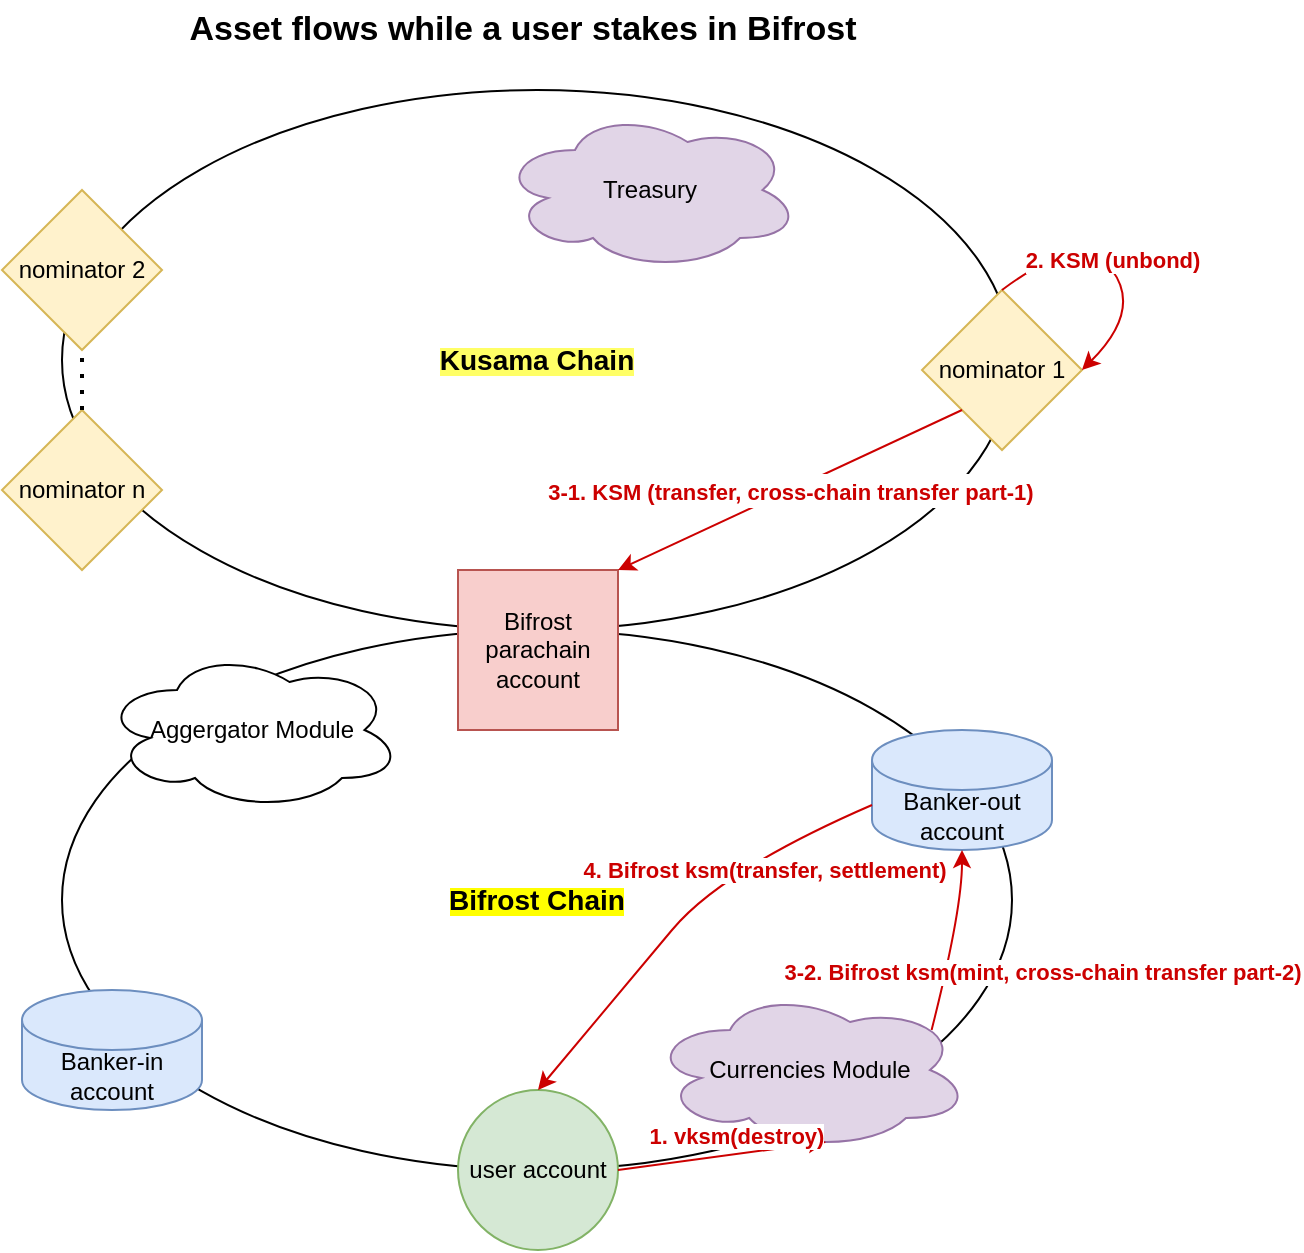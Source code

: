 <mxfile version="16.2.7" type="github">
  <diagram id="C5RBs43oDa-KdzZeNtuy" name="Page-1">
    <mxGraphModel dx="1426" dy="769" grid="1" gridSize="10" guides="1" tooltips="1" connect="1" arrows="1" fold="1" page="1" pageScale="1" pageWidth="827" pageHeight="1169" math="0" shadow="0">
      <root>
        <mxCell id="WIyWlLk6GJQsqaUBKTNV-0" />
        <mxCell id="WIyWlLk6GJQsqaUBKTNV-1" parent="WIyWlLk6GJQsqaUBKTNV-0" />
        <mxCell id="q8d5V3itDqxCBHE6NXQo-4" value="&lt;b style=&quot;background-color: rgb(255 , 255 , 102)&quot;&gt;&lt;font style=&quot;font-size: 14px&quot;&gt;Kusama Chain&lt;/font&gt;&lt;/b&gt;" style="ellipse;whiteSpace=wrap;html=1;" parent="WIyWlLk6GJQsqaUBKTNV-1" vertex="1">
          <mxGeometry x="120" y="180" width="475" height="270" as="geometry" />
        </mxCell>
        <mxCell id="q8d5V3itDqxCBHE6NXQo-5" value="&lt;span style=&quot;background-color: rgb(255 , 255 , 0)&quot;&gt;&lt;b&gt;&lt;font style=&quot;font-size: 14px&quot;&gt;Bifrost Chain&lt;/font&gt;&lt;/b&gt;&lt;/span&gt;" style="ellipse;whiteSpace=wrap;html=1;" parent="WIyWlLk6GJQsqaUBKTNV-1" vertex="1">
          <mxGeometry x="120" y="450" width="475" height="270" as="geometry" />
        </mxCell>
        <mxCell id="q8d5V3itDqxCBHE6NXQo-6" value="Bifrost parachain account" style="whiteSpace=wrap;html=1;aspect=fixed;fillColor=#f8cecc;strokeColor=#b85450;" parent="WIyWlLk6GJQsqaUBKTNV-1" vertex="1">
          <mxGeometry x="318" y="420" width="80" height="80" as="geometry" />
        </mxCell>
        <mxCell id="q8d5V3itDqxCBHE6NXQo-7" value="nominator 1" style="rhombus;whiteSpace=wrap;html=1;fillColor=#fff2cc;strokeColor=#d6b656;" parent="WIyWlLk6GJQsqaUBKTNV-1" vertex="1">
          <mxGeometry x="550" y="280" width="80" height="80" as="geometry" />
        </mxCell>
        <mxCell id="q8d5V3itDqxCBHE6NXQo-8" value="nominator 2" style="rhombus;whiteSpace=wrap;html=1;fillColor=#fff2cc;strokeColor=#d6b656;" parent="WIyWlLk6GJQsqaUBKTNV-1" vertex="1">
          <mxGeometry x="90" y="230" width="80" height="80" as="geometry" />
        </mxCell>
        <mxCell id="q8d5V3itDqxCBHE6NXQo-9" value="user account" style="ellipse;whiteSpace=wrap;html=1;aspect=fixed;fillColor=#d5e8d4;strokeColor=#82b366;" parent="WIyWlLk6GJQsqaUBKTNV-1" vertex="1">
          <mxGeometry x="318" y="680" width="80" height="80" as="geometry" />
        </mxCell>
        <mxCell id="q8d5V3itDqxCBHE6NXQo-10" value="Banker-in account" style="shape=cylinder3;whiteSpace=wrap;html=1;boundedLbl=1;backgroundOutline=1;size=15;fillColor=#dae8fc;strokeColor=#6c8ebf;" parent="WIyWlLk6GJQsqaUBKTNV-1" vertex="1">
          <mxGeometry x="100" y="630" width="90" height="60" as="geometry" />
        </mxCell>
        <mxCell id="q8d5V3itDqxCBHE6NXQo-11" value="Currencies Module" style="ellipse;shape=cloud;whiteSpace=wrap;html=1;fillColor=#e1d5e7;strokeColor=#9673a6;" parent="WIyWlLk6GJQsqaUBKTNV-1" vertex="1">
          <mxGeometry x="414" y="630" width="160" height="80" as="geometry" />
        </mxCell>
        <mxCell id="q8d5V3itDqxCBHE6NXQo-12" value="Treasury" style="ellipse;shape=cloud;whiteSpace=wrap;html=1;fillColor=#e1d5e7;strokeColor=#9673a6;" parent="WIyWlLk6GJQsqaUBKTNV-1" vertex="1">
          <mxGeometry x="339" y="190" width="150" height="80" as="geometry" />
        </mxCell>
        <mxCell id="q8d5V3itDqxCBHE6NXQo-18" value="" style="endArrow=classic;html=1;rounded=0;fontColor=#CC0000;strokeColor=#CC0000;exitX=1;exitY=0.5;exitDx=0;exitDy=0;entryX=0.55;entryY=0.95;entryDx=0;entryDy=0;entryPerimeter=0;" parent="WIyWlLk6GJQsqaUBKTNV-1" source="q8d5V3itDqxCBHE6NXQo-9" target="q8d5V3itDqxCBHE6NXQo-11" edge="1">
          <mxGeometry width="50" height="50" relative="1" as="geometry">
            <mxPoint x="480" y="770" as="sourcePoint" />
            <mxPoint x="470" y="640" as="targetPoint" />
            <Array as="points" />
          </mxGeometry>
        </mxCell>
        <mxCell id="q8d5V3itDqxCBHE6NXQo-19" value="&lt;b&gt;1. vksm(destroy)&lt;br&gt;&lt;/b&gt;" style="edgeLabel;html=1;align=center;verticalAlign=middle;resizable=0;points=[];fontColor=#CC0000;" parent="q8d5V3itDqxCBHE6NXQo-18" vertex="1" connectable="0">
          <mxGeometry x="-0.191" relative="1" as="geometry">
            <mxPoint x="17" y="-12" as="offset" />
          </mxGeometry>
        </mxCell>
        <mxCell id="q8d5V3itDqxCBHE6NXQo-32" value="&lt;font color=&quot;#cc0000&quot; size=&quot;1&quot;&gt;&lt;b style=&quot;font-size: 11px&quot;&gt;3-1. KSM (transfer, cross-chain transfer part-1)&lt;/b&gt;&lt;/font&gt;" style="endArrow=classic;html=1;rounded=0;fontSize=14;fontColor=#FFFF66;strokeColor=#CC0000;entryX=1;entryY=0;entryDx=0;entryDy=0;exitX=0;exitY=1;exitDx=0;exitDy=0;" parent="WIyWlLk6GJQsqaUBKTNV-1" target="q8d5V3itDqxCBHE6NXQo-6" edge="1" source="q8d5V3itDqxCBHE6NXQo-7">
          <mxGeometry width="50" height="50" relative="1" as="geometry">
            <mxPoint x="360" y="420" as="sourcePoint" />
            <mxPoint x="390" y="370" as="targetPoint" />
          </mxGeometry>
        </mxCell>
        <mxCell id="q8d5V3itDqxCBHE6NXQo-37" value="" style="curved=1;endArrow=classic;html=1;rounded=0;fontSize=11;fontColor=#CC0000;strokeColor=#CC0000;exitX=0.5;exitY=0;exitDx=0;exitDy=0;entryX=1;entryY=0.5;entryDx=0;entryDy=0;" parent="WIyWlLk6GJQsqaUBKTNV-1" source="q8d5V3itDqxCBHE6NXQo-7" target="q8d5V3itDqxCBHE6NXQo-7" edge="1">
          <mxGeometry width="50" height="50" relative="1" as="geometry">
            <mxPoint x="640" y="230" as="sourcePoint" />
            <mxPoint x="690" y="180" as="targetPoint" />
            <Array as="points">
              <mxPoint x="630" y="250" />
              <mxPoint x="660" y="290" />
            </Array>
          </mxGeometry>
        </mxCell>
        <mxCell id="q8d5V3itDqxCBHE6NXQo-38" value="2. KSM (unbond)" style="edgeLabel;html=1;align=center;verticalAlign=middle;resizable=0;points=[];fontSize=11;fontColor=#CC0000;fontStyle=1" parent="q8d5V3itDqxCBHE6NXQo-37" vertex="1" connectable="0">
          <mxGeometry x="-0.012" y="3" relative="1" as="geometry">
            <mxPoint as="offset" />
          </mxGeometry>
        </mxCell>
        <mxCell id="q8d5V3itDqxCBHE6NXQo-39" value="nominator n" style="rhombus;whiteSpace=wrap;html=1;fillColor=#fff2cc;strokeColor=#d6b656;" parent="WIyWlLk6GJQsqaUBKTNV-1" vertex="1">
          <mxGeometry x="90" y="340" width="80" height="80" as="geometry" />
        </mxCell>
        <mxCell id="q8d5V3itDqxCBHE6NXQo-40" value="" style="endArrow=none;dashed=1;html=1;dashPattern=1 3;strokeWidth=2;rounded=0;fontSize=11;fontColor=#CC0000;entryX=0.5;entryY=1;entryDx=0;entryDy=0;" parent="WIyWlLk6GJQsqaUBKTNV-1" source="q8d5V3itDqxCBHE6NXQo-39" target="q8d5V3itDqxCBHE6NXQo-8" edge="1">
          <mxGeometry width="50" height="50" relative="1" as="geometry">
            <mxPoint x="100" y="330" as="sourcePoint" />
            <mxPoint x="150" y="280" as="targetPoint" />
          </mxGeometry>
        </mxCell>
        <mxCell id="q8d5V3itDqxCBHE6NXQo-41" value="Asset flows while a user stakes in Bifrost" style="text;html=1;align=center;verticalAlign=middle;resizable=0;points=[];autosize=1;strokeColor=none;fillColor=none;fontSize=17;fontColor=#000000;fontStyle=1" parent="WIyWlLk6GJQsqaUBKTNV-1" vertex="1">
          <mxGeometry x="175" y="135" width="350" height="30" as="geometry" />
        </mxCell>
        <mxCell id="pIzvCXHuLbmuvl2i6SHx-0" value="Aggergator Module" style="ellipse;shape=cloud;whiteSpace=wrap;html=1;" parent="WIyWlLk6GJQsqaUBKTNV-1" vertex="1">
          <mxGeometry x="140" y="460" width="150" height="80" as="geometry" />
        </mxCell>
        <mxCell id="pIzvCXHuLbmuvl2i6SHx-6" value="Banker-out account" style="shape=cylinder3;whiteSpace=wrap;html=1;boundedLbl=1;backgroundOutline=1;size=15;fillColor=#dae8fc;strokeColor=#6c8ebf;" parent="WIyWlLk6GJQsqaUBKTNV-1" vertex="1">
          <mxGeometry x="525" y="500" width="90" height="60" as="geometry" />
        </mxCell>
        <mxCell id="Nnie2kqkzcGdKrlQkXdC-1" value="" style="curved=1;endArrow=classic;html=1;rounded=0;fontColor=#CC0000;strokeColor=#CC0000;exitX=0.88;exitY=0.25;exitDx=0;exitDy=0;exitPerimeter=0;entryX=0.5;entryY=1;entryDx=0;entryDy=0;entryPerimeter=0;" edge="1" parent="WIyWlLk6GJQsqaUBKTNV-1" source="q8d5V3itDqxCBHE6NXQo-11" target="pIzvCXHuLbmuvl2i6SHx-6">
          <mxGeometry width="50" height="50" relative="1" as="geometry">
            <mxPoint x="440" y="580" as="sourcePoint" />
            <mxPoint x="490" y="530" as="targetPoint" />
            <Array as="points">
              <mxPoint x="570" y="590" />
            </Array>
          </mxGeometry>
        </mxCell>
        <mxCell id="Nnie2kqkzcGdKrlQkXdC-2" value="3-2. Bifrost ksm(mint, cross-chain transfer part-2)" style="edgeLabel;html=1;align=center;verticalAlign=middle;resizable=0;points=[];fontColor=#CC0000;fontStyle=1" vertex="1" connectable="0" parent="Nnie2kqkzcGdKrlQkXdC-1">
          <mxGeometry x="-0.357" y="2" relative="1" as="geometry">
            <mxPoint x="50" as="offset" />
          </mxGeometry>
        </mxCell>
        <mxCell id="Nnie2kqkzcGdKrlQkXdC-3" value="" style="curved=1;endArrow=classic;html=1;rounded=0;fontColor=#CC0000;strokeColor=#CC0000;entryX=0.5;entryY=0;entryDx=0;entryDy=0;exitX=0;exitY=0;exitDx=0;exitDy=37.5;exitPerimeter=0;" edge="1" parent="WIyWlLk6GJQsqaUBKTNV-1" source="pIzvCXHuLbmuvl2i6SHx-6" target="q8d5V3itDqxCBHE6NXQo-9">
          <mxGeometry width="50" height="50" relative="1" as="geometry">
            <mxPoint x="250" y="650" as="sourcePoint" />
            <mxPoint x="300" y="600" as="targetPoint" />
            <Array as="points">
              <mxPoint x="450" y="570" />
              <mxPoint x="400" y="630" />
            </Array>
          </mxGeometry>
        </mxCell>
        <mxCell id="Nnie2kqkzcGdKrlQkXdC-4" value="4. Bifrost ksm(transfer, settlement)" style="edgeLabel;html=1;align=center;verticalAlign=middle;resizable=0;points=[];fontColor=#CC0000;fontStyle=1" vertex="1" connectable="0" parent="Nnie2kqkzcGdKrlQkXdC-3">
          <mxGeometry x="-0.081" y="-3" relative="1" as="geometry">
            <mxPoint x="37" y="-15" as="offset" />
          </mxGeometry>
        </mxCell>
      </root>
    </mxGraphModel>
  </diagram>
</mxfile>
